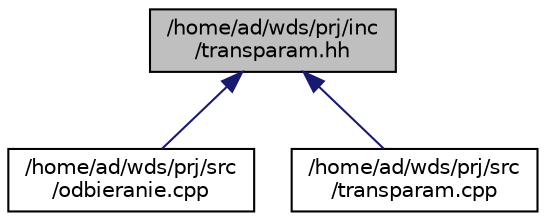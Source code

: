 digraph "/home/ad/wds/prj/inc/transparam.hh"
{
  edge [fontname="Helvetica",fontsize="10",labelfontname="Helvetica",labelfontsize="10"];
  node [fontname="Helvetica",fontsize="10",shape=record];
  Node1 [label="/home/ad/wds/prj/inc\l/transparam.hh",height=0.2,width=0.4,color="black", fillcolor="grey75", style="filled", fontcolor="black"];
  Node1 -> Node2 [dir="back",color="midnightblue",fontsize="10",style="solid",fontname="Helvetica"];
  Node2 [label="/home/ad/wds/prj/src\l/odbieranie.cpp",height=0.2,width=0.4,color="black", fillcolor="white", style="filled",URL="$odbieranie_8cpp.html"];
  Node1 -> Node3 [dir="back",color="midnightblue",fontsize="10",style="solid",fontname="Helvetica"];
  Node3 [label="/home/ad/wds/prj/src\l/transparam.cpp",height=0.2,width=0.4,color="black", fillcolor="white", style="filled",URL="$transparam_8cpp.html"];
}
